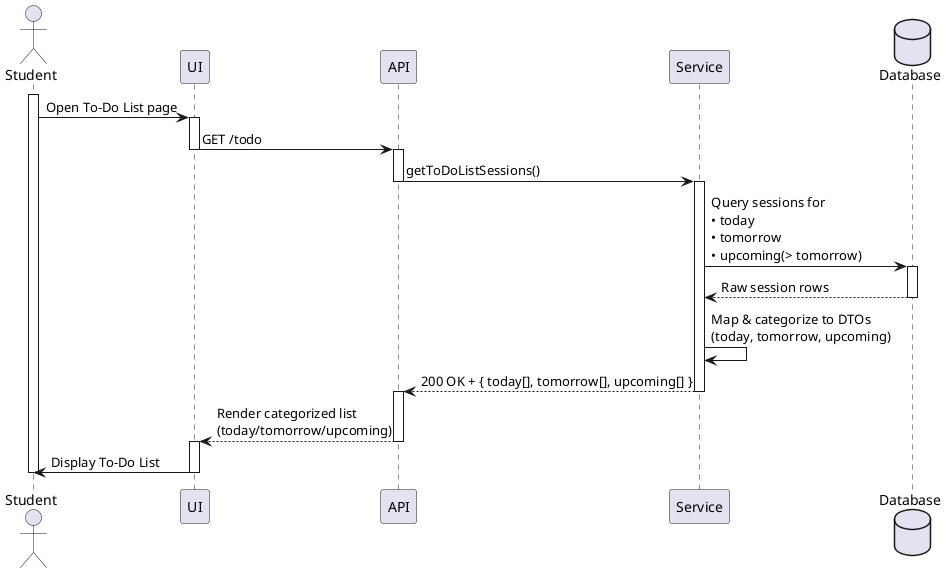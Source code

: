 @startuml
actor Student
participant "UI" as FE
participant "API" as C
participant "Service" as S
database "Database" as DB

activate Student
Student -> FE : Open To-Do List page
activate FE

FE -> C : GET /todo
deactivate FE
activate C

C -> S : getToDoListSessions()
deactivate C
activate S

S -> DB : Query sessions for\n• today\n• tomorrow\n• upcoming(> tomorrow)
activate DB
DB --> S : Raw session rows
deactivate DB

S -> S : Map & categorize to DTOs\n(today, tomorrow, upcoming)

S --> C : 200 OK + { today[], tomorrow[], upcoming[] }
deactivate S
activate C

C --> FE : Render categorized list\n(today/tomorrow/upcoming)
deactivate C
activate FE

FE -> Student : Display To-Do List
deactivate FE
deactivate Student
@enduml
